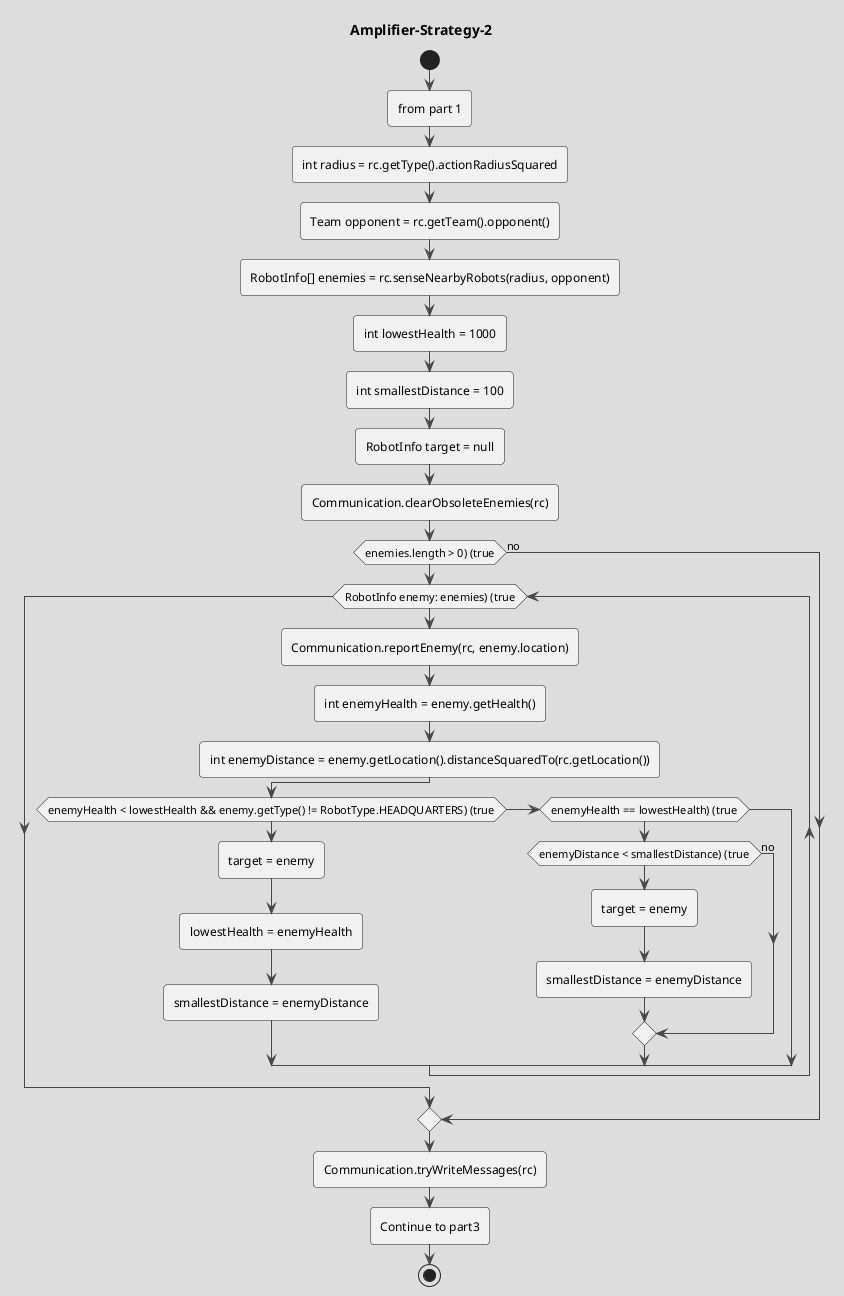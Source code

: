 @startuml Amplifier-Strategy-2
!theme toy 
title Amplifier-Strategy-2
start

:from part 1; 

' // Amplifiers want to avoid getting attacked, just loiter and sense other robots
:int radius = rc.getType().actionRadiusSquared;
:Team opponent = rc.getTeam().opponent();
:RobotInfo[] enemies = rc.senseNearbyRobots(radius, opponent);
:int lowestHealth = 1000;
:int smallestDistance = 100;
:RobotInfo target = null;

:Communication.clearObsoleteEnemies(rc);
if (enemies.length > 0) (true)
    while (RobotInfo enemy: enemies) (true)
        :Communication.reportEnemy(rc, enemy.location);
        :int enemyHealth = enemy.getHealth();
        :int enemyDistance = enemy.getLocation().distanceSquaredTo(rc.getLocation());
        if (enemyHealth < lowestHealth && enemy.getType() != RobotType.HEADQUARTERS) (true)
            :target = enemy;
            :lowestHealth = enemyHealth;
            :smallestDistance = enemyDistance;
        else if (enemyHealth == lowestHealth) (true)
            if (enemyDistance < smallestDistance) (true)
                :target = enemy;
                :smallestDistance = enemyDistance;
            else (no)
            endif    
        endif
    endwhile
else (no)
endif    


:Communication.tryWriteMessages(rc);
' if (target != null) (true)
'     if (rc.canAttack(target.getLocation())) {
'         :rc.attack(target.getLocation());
'         :rc.setIndicatorString(" AAAA0 Amplifier attacking " + target.getLocation());
'     else (no)
'     endif    
'     :Pathing.moveTowards(rc, target.getLocation());
'     :rc.setIndicatorString(" BBBB0 Pathing.moveTowards " + target.getLocation());
' else (no)
'     :RobotInfo[] allies = rc.senseNearbyRobots(9, rc.getTeam());
'     :int lowestID = rc.getID();
'     :MapLocation leaderPos = null;
'     while (RobotInfo ally : allies)
'         if (ally.getType() != RobotType.LAUNCHER)
'             :continue;
'         else (no)
'         endif    
'         if (ally.getID() < lowestID){
'             :lowestID = ally.getID();
'             :leaderPos = ally.getLocation();
'         else (no)
'         endif    
'     endwhile
'     if (leaderPos != null) (true)
'         :Pathing.moveTowards(rc, leaderPos);
'         :rc.setIndicatorString("Following " + lowestID);
'     }
'     else (no)
'         :MapLocation center = new MapLocation(rc.getMapWidth()/2, rc.getMapHeight()/2);
'         ' // MapLocation center = goalLoc;
'         :Pathing.moveTowards(rc, center);
'         :rc.setIndicatorString("I'm the leader! moving toward center " + center);
'     endif    
' endif    
' // Also try to move randomly.
' :Direction dir = RobotPlayer.directions[RobotPlayer.rng.nextInt(RobotPlayer.directions.length)];
' if (rc.canMove(dir)) (true)
'     :rc.move(dir);
'     :rc.setIndicatorString(" YYYY0 rc.move(dir) " + dir);
'     else (no)
'     endif    
' else (no)
' endif    

:Continue to part3; 
stop
@enduml


' if (if target != null) then (true)
'     :we have a target, attack!; 
'     if (if canAttack(target)) then (true)
'         :rc.attack(target.getLocation()); 
'     else (no)
'     endif
'     :Pathing.moveTowards(rc, target.getLocation());
' else (no)
'     :no target, join other launchers and either lead or follow; 
'     :RobotInfo[] allies = rc.senseNearbyRobots(9, rc.getTeam());
'     :int lowestID = rc.getID();
'     :MapLocation leaderPos = null;
'     while (for RobotInfo ally : allies)
'         if (ally.getType() != RobotType.LAUNCHER) then (true)
'             :continue;
'         else (no)
'         endif
'         if (ally.getID() < lowestID) then (true)
'             :lowestID = ally.getID();
'             :leaderPos = ally.getLocation();
'         else (no)
'         endif
'     endwhile
'     if (leaderPos != null) then (true)
'         :follow the leader;
'         :Pathing.moveTowards(rc, leaderPos);
'         :rc.setIndicatorString("Following " + lowestID);
'     else (false)
'         :set center = new MapLocation(rc.getMapWidth()/2, rc.getMapHeight()/2);
'         :Pathing.moveTowards(rc, center);
'         :rc.setIndicatorString("I'm the leader! moving toward center " + center);
'     endif
' endif
' :also try moving randomly;
' :Direction dir = Direction.randomly;
' if (rc.canMove(dir)) then (true)
'     :rc.move(dir);
' else (no)
' endif

' :Continue to part3; 
' stop
' @enduml

' if (if hqLoc == null) then (true) 
'     :scanHQ hqLoc; 
' else (no)
' endif

' if (if turnCount == 2) then (true) 
'     :updateHeadquartersInfo(rc); 
' else (no)
' endif

' :Communication.clearObsoleteEnemies(rc);

' ' if (if goalLoc == null) then (true) 
' '     :setGoal(rc); 
' ' else (no)
' ' endif

' :try to attack someone;

' :int radius = rc.getType().actionRadiusSquared;
' :Team opponent = rc.getTeam().opponent();
' :RobotInfo[] enemies = rc.senseNearbyRobots(radius, opponent);

' if (enemies.length > 0) then (true)
'     :set target = getClosestWeakestEnemy(); 
' else (no)
' endif

' :Communication.tryWriteMessages(rc);


' if (if wellLoc == null) then (true) 
'     :scanWells wellLoc; 
' else (no)
' endif

' if (if wellLoc != null && canCollectResources(wellLoc, -1)) then (true) 
'     :collectResources(wellLoc); 
' else (no)
' endif

' :depositResource(rc, ADMANTIUM); 

' :depositResource(rc, MANA); 
